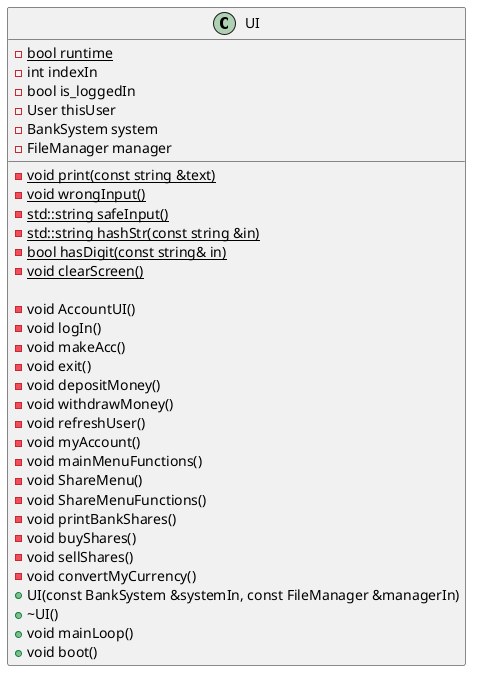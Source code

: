@startuml

class UI {
    -{static} bool runtime
    -int indexIn
    -bool is_loggedIn
    -User thisUser
    -BankSystem system
    -FileManager manager

    -{static} void print(const string &text)
    -{static} void wrongInput()
    -{static} std::string safeInput()
    -{static} std::string hashStr(const string &in)
    -{static} bool hasDigit(const string& in)
    -{static} void clearScreen()

    -void AccountUI()
    -void logIn()
    -void makeAcc()
    -void exit()
    -void depositMoney()
    -void withdrawMoney()
    -void refreshUser()
    -void myAccount()
    -void mainMenuFunctions()
    -void ShareMenu()
    -void ShareMenuFunctions()
    -void printBankShares()
    -void buyShares()
    -void sellShares()
    -void convertMyCurrency()


    +UI(const BankSystem &systemIn, const FileManager &managerIn)
    +~UI()
    +void mainLoop()
    +void boot()
}

@enduml